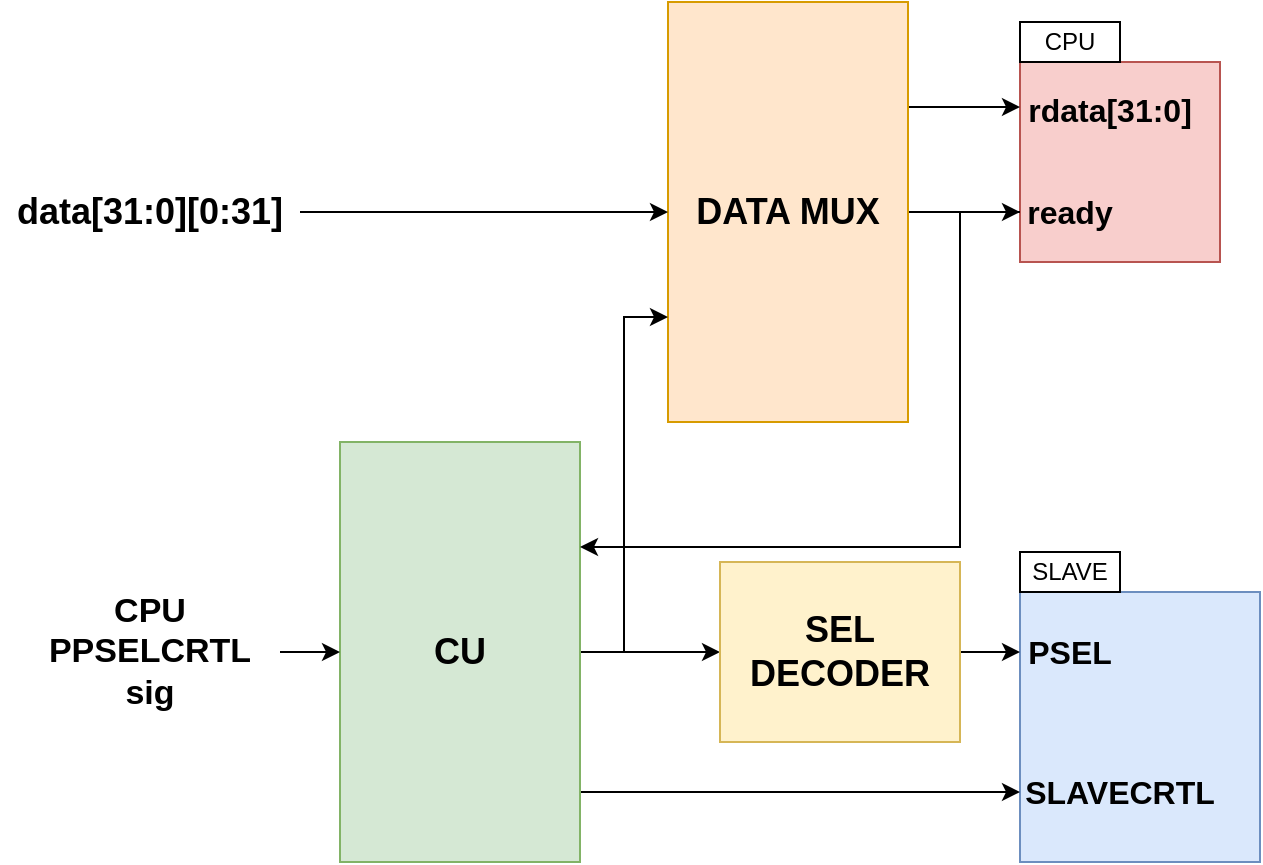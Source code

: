 <mxfile>
    <diagram name="페이지-1" id="tCMl_iyAes5gaJrTplxd">
        <mxGraphModel dx="1384" dy="907" grid="1" gridSize="10" guides="1" tooltips="1" connect="1" arrows="1" fold="1" page="1" pageScale="1" pageWidth="827" pageHeight="1169" math="0" shadow="0">
            <root>
                <mxCell id="0"/>
                <mxCell id="1" parent="0"/>
                <mxCell id="CwWciGCMBSkFRej0DaMF-19" value="" style="rounded=0;whiteSpace=wrap;html=1;fillColor=#dae8fc;strokeColor=#6c8ebf;" parent="1" vertex="1">
                    <mxGeometry x="550" y="365" width="120" height="135" as="geometry"/>
                </mxCell>
                <mxCell id="CwWciGCMBSkFRej0DaMF-17" value="" style="whiteSpace=wrap;html=1;aspect=fixed;fillColor=#f8cecc;strokeColor=#b85450;" parent="1" vertex="1">
                    <mxGeometry x="550" y="100" width="100" height="100" as="geometry"/>
                </mxCell>
                <mxCell id="CwWciGCMBSkFRej0DaMF-9" value="" style="edgeStyle=orthogonalEdgeStyle;rounded=0;orthogonalLoop=1;jettySize=auto;html=1;exitX=1;exitY=0.25;exitDx=0;exitDy=0;" parent="1" source="CwWciGCMBSkFRej0DaMF-1" target="CwWciGCMBSkFRej0DaMF-8" edge="1">
                    <mxGeometry relative="1" as="geometry">
                        <Array as="points">
                            <mxPoint x="552" y="123"/>
                            <mxPoint x="552" y="120"/>
                        </Array>
                    </mxGeometry>
                </mxCell>
                <mxCell id="CwWciGCMBSkFRej0DaMF-11" value="" style="edgeStyle=orthogonalEdgeStyle;rounded=0;orthogonalLoop=1;jettySize=auto;html=1;" parent="1" source="CwWciGCMBSkFRej0DaMF-1" target="CwWciGCMBSkFRej0DaMF-10" edge="1">
                    <mxGeometry relative="1" as="geometry"/>
                </mxCell>
                <mxCell id="CwWciGCMBSkFRej0DaMF-1" value="DATA MUX" style="rounded=0;whiteSpace=wrap;html=1;fillColor=#ffe6cc;strokeColor=#d79b00;fontStyle=1;fontSize=18;" parent="1" vertex="1">
                    <mxGeometry x="374" y="70" width="120" height="210" as="geometry"/>
                </mxCell>
                <mxCell id="CwWciGCMBSkFRej0DaMF-4" style="edgeStyle=orthogonalEdgeStyle;rounded=0;orthogonalLoop=1;jettySize=auto;html=1;" parent="1" source="CwWciGCMBSkFRej0DaMF-2" target="CwWciGCMBSkFRej0DaMF-3" edge="1">
                    <mxGeometry relative="1" as="geometry"/>
                </mxCell>
                <mxCell id="CwWciGCMBSkFRej0DaMF-5" style="edgeStyle=orthogonalEdgeStyle;rounded=0;orthogonalLoop=1;jettySize=auto;html=1;entryX=0;entryY=0.75;entryDx=0;entryDy=0;" parent="1" source="CwWciGCMBSkFRej0DaMF-2" target="CwWciGCMBSkFRej0DaMF-1" edge="1">
                    <mxGeometry relative="1" as="geometry"/>
                </mxCell>
                <mxCell id="CwWciGCMBSkFRej0DaMF-23" style="edgeStyle=orthogonalEdgeStyle;rounded=0;orthogonalLoop=1;jettySize=auto;html=1;entryX=0;entryY=0.5;entryDx=0;entryDy=0;exitX=1;exitY=0.75;exitDx=0;exitDy=0;" parent="1" source="CwWciGCMBSkFRej0DaMF-2" target="CwWciGCMBSkFRej0DaMF-22" edge="1">
                    <mxGeometry relative="1" as="geometry">
                        <Array as="points">
                            <mxPoint x="330" y="465"/>
                        </Array>
                    </mxGeometry>
                </mxCell>
                <mxCell id="CwWciGCMBSkFRej0DaMF-2" value="CU" style="rounded=0;whiteSpace=wrap;html=1;fillColor=#d5e8d4;strokeColor=#82b366;fontStyle=1;fontSize=18;" parent="1" vertex="1">
                    <mxGeometry x="210" y="290" width="120" height="210" as="geometry"/>
                </mxCell>
                <mxCell id="CwWciGCMBSkFRej0DaMF-16" value="" style="edgeStyle=orthogonalEdgeStyle;rounded=0;orthogonalLoop=1;jettySize=auto;html=1;fontSize=16;fontStyle=1" parent="1" source="CwWciGCMBSkFRej0DaMF-3" target="CwWciGCMBSkFRej0DaMF-15" edge="1">
                    <mxGeometry relative="1" as="geometry"/>
                </mxCell>
                <mxCell id="CwWciGCMBSkFRej0DaMF-3" value="SEL DECODER" style="rounded=0;whiteSpace=wrap;html=1;fillColor=#fff2cc;strokeColor=#d6b656;fontStyle=1;fontSize=18;" parent="1" vertex="1">
                    <mxGeometry x="400" y="350" width="120" height="90" as="geometry"/>
                </mxCell>
                <mxCell id="CwWciGCMBSkFRej0DaMF-7" value="" style="edgeStyle=orthogonalEdgeStyle;rounded=0;orthogonalLoop=1;jettySize=auto;html=1;" parent="1" source="CwWciGCMBSkFRej0DaMF-6" target="CwWciGCMBSkFRej0DaMF-1" edge="1">
                    <mxGeometry relative="1" as="geometry"/>
                </mxCell>
                <mxCell id="CwWciGCMBSkFRej0DaMF-6" value="data[31:0][0:31]" style="text;html=1;align=center;verticalAlign=middle;whiteSpace=wrap;rounded=0;fontSize=18;fontStyle=1" parent="1" vertex="1">
                    <mxGeometry x="40" y="160" width="150" height="30" as="geometry"/>
                </mxCell>
                <mxCell id="CwWciGCMBSkFRej0DaMF-8" value="rdata[31:0]" style="text;html=1;align=center;verticalAlign=middle;whiteSpace=wrap;rounded=0;fontSize=16;fontStyle=1" parent="1" vertex="1">
                    <mxGeometry x="550" y="109" width="90" height="30" as="geometry"/>
                </mxCell>
                <mxCell id="CwWciGCMBSkFRej0DaMF-14" value="" style="edgeStyle=orthogonalEdgeStyle;rounded=0;orthogonalLoop=1;jettySize=auto;html=1;entryX=1;entryY=0.25;entryDx=0;entryDy=0;" parent="1" source="CwWciGCMBSkFRej0DaMF-10" target="CwWciGCMBSkFRej0DaMF-2" edge="1">
                    <mxGeometry relative="1" as="geometry">
                        <Array as="points">
                            <mxPoint x="520" y="175"/>
                            <mxPoint x="520" y="343"/>
                        </Array>
                    </mxGeometry>
                </mxCell>
                <mxCell id="CwWciGCMBSkFRej0DaMF-10" value="ready" style="text;html=1;align=center;verticalAlign=middle;whiteSpace=wrap;rounded=0;fontSize=16;fontStyle=1" parent="1" vertex="1">
                    <mxGeometry x="550" y="160" width="50" height="30" as="geometry"/>
                </mxCell>
                <mxCell id="CwWciGCMBSkFRej0DaMF-15" value="PSEL" style="text;html=1;align=center;verticalAlign=middle;whiteSpace=wrap;rounded=0;fontSize=16;fontStyle=1" parent="1" vertex="1">
                    <mxGeometry x="550" y="380" width="50" height="30" as="geometry"/>
                </mxCell>
                <mxCell id="CwWciGCMBSkFRej0DaMF-18" value="CPU" style="rounded=0;whiteSpace=wrap;html=1;" parent="1" vertex="1">
                    <mxGeometry x="550" y="80" width="50" height="20" as="geometry"/>
                </mxCell>
                <mxCell id="CwWciGCMBSkFRej0DaMF-21" value="SLAVE" style="rounded=0;whiteSpace=wrap;html=1;" parent="1" vertex="1">
                    <mxGeometry x="550" y="345" width="50" height="20" as="geometry"/>
                </mxCell>
                <mxCell id="CwWciGCMBSkFRej0DaMF-22" value="SLAVECRTL" style="text;html=1;align=center;verticalAlign=middle;whiteSpace=wrap;rounded=0;fontStyle=1;fontSize=16;" parent="1" vertex="1">
                    <mxGeometry x="550" y="450" width="100" height="30" as="geometry"/>
                </mxCell>
                <mxCell id="CwWciGCMBSkFRej0DaMF-25" value="" style="edgeStyle=orthogonalEdgeStyle;rounded=0;orthogonalLoop=1;jettySize=auto;html=1;" parent="1" source="CwWciGCMBSkFRej0DaMF-24" target="CwWciGCMBSkFRej0DaMF-2" edge="1">
                    <mxGeometry relative="1" as="geometry"/>
                </mxCell>
                <mxCell id="CwWciGCMBSkFRej0DaMF-24" value="CPU&lt;div&gt;PPSELCRTL sig&lt;/div&gt;" style="text;html=1;align=center;verticalAlign=middle;whiteSpace=wrap;rounded=0;fontStyle=1;fontSize=17;" parent="1" vertex="1">
                    <mxGeometry x="50" y="355" width="130" height="80" as="geometry"/>
                </mxCell>
            </root>
        </mxGraphModel>
    </diagram>
</mxfile>